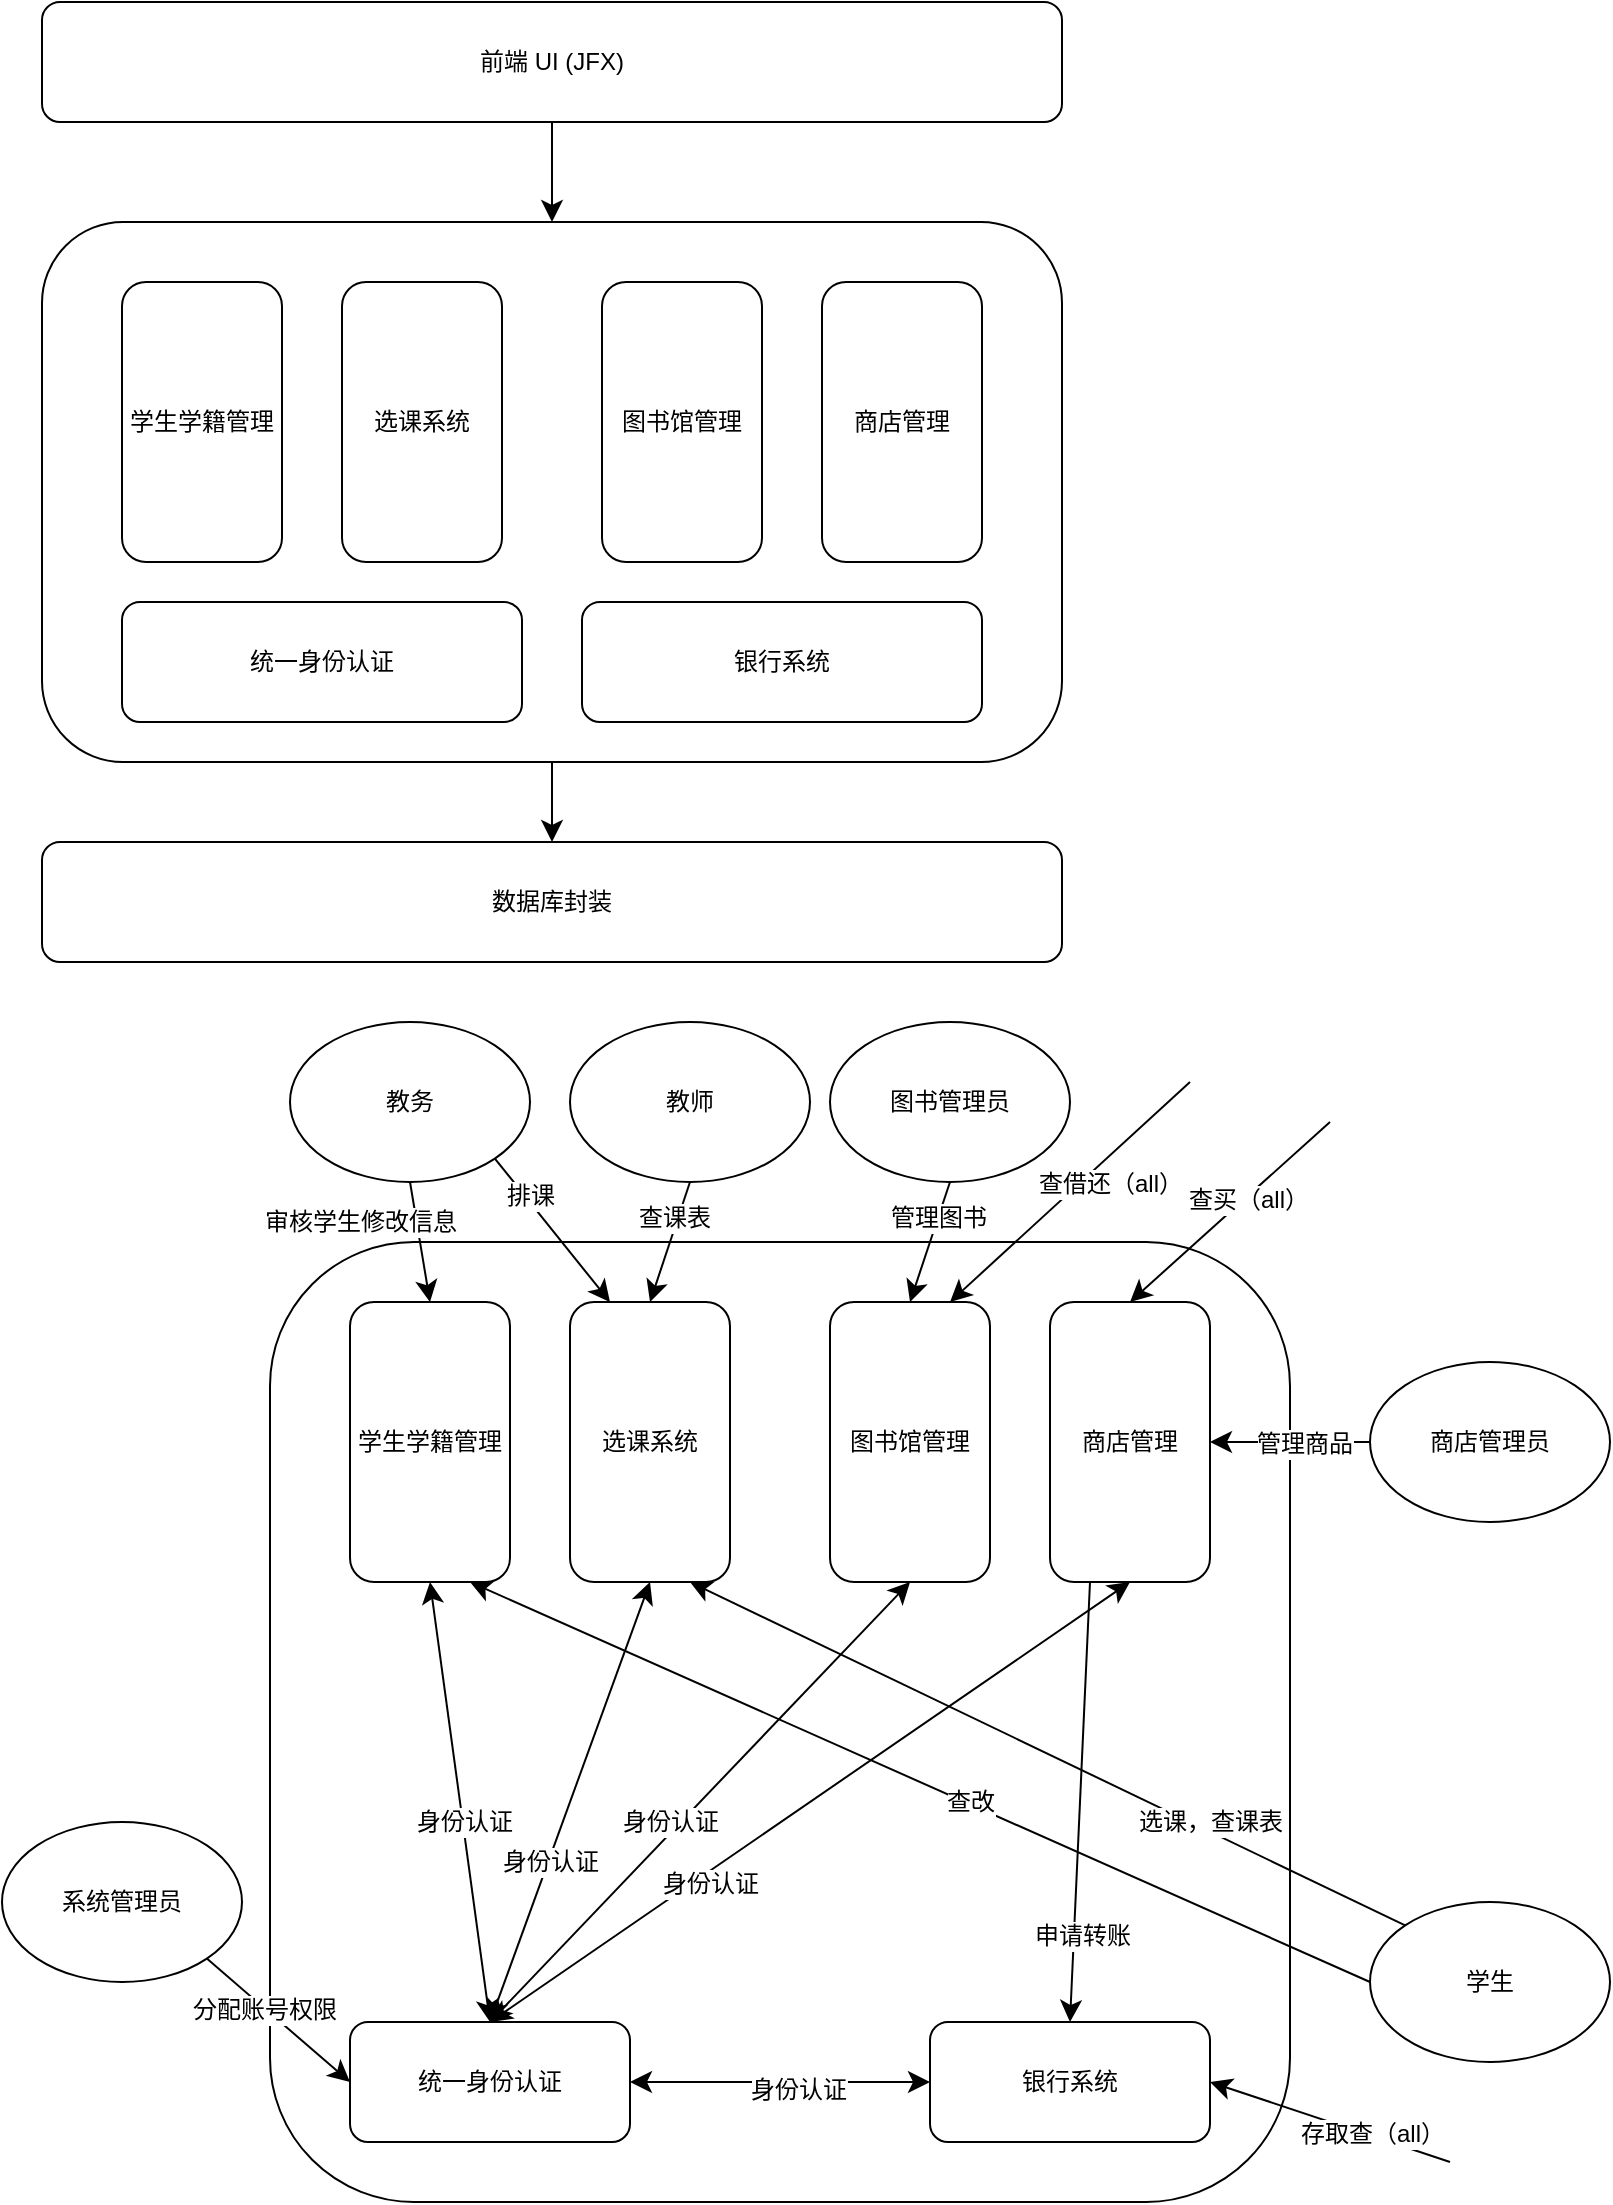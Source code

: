 <mxfile version="28.1.1">
  <diagram name="第 1 页" id="JiUpI6hv0vBJvtDWEYGz">
    <mxGraphModel dx="869" dy="1060" grid="1" gridSize="10" guides="1" tooltips="1" connect="1" arrows="1" fold="1" page="1" pageScale="1" pageWidth="827" pageHeight="1169" math="0" shadow="0">
      <root>
        <mxCell id="0" />
        <mxCell id="1" parent="0" />
        <mxCell id="Blr8LIOK72sx-GVthxVn-6" style="edgeStyle=none;curved=1;rounded=0;orthogonalLoop=1;jettySize=auto;html=1;exitX=0.5;exitY=1;exitDx=0;exitDy=0;entryX=0.5;entryY=0;entryDx=0;entryDy=0;fontSize=12;startSize=8;endSize=8;" edge="1" parent="1" source="Blr8LIOK72sx-GVthxVn-1" target="Blr8LIOK72sx-GVthxVn-5">
          <mxGeometry relative="1" as="geometry" />
        </mxCell>
        <mxCell id="Blr8LIOK72sx-GVthxVn-1" value="前端 UI (&lt;span style=&quot;background-color: transparent; color: light-dark(rgb(0, 0, 0), rgb(255, 255, 255));&quot;&gt;JFX)&lt;/span&gt;" style="rounded=1;whiteSpace=wrap;html=1;" vertex="1" parent="1">
          <mxGeometry x="30" y="10" width="510" height="60" as="geometry" />
        </mxCell>
        <mxCell id="Blr8LIOK72sx-GVthxVn-14" style="edgeStyle=none;curved=1;rounded=0;orthogonalLoop=1;jettySize=auto;html=1;exitX=0.5;exitY=1;exitDx=0;exitDy=0;entryX=0.5;entryY=0;entryDx=0;entryDy=0;fontSize=12;startSize=8;endSize=8;" edge="1" parent="1" source="Blr8LIOK72sx-GVthxVn-5" target="Blr8LIOK72sx-GVthxVn-13">
          <mxGeometry relative="1" as="geometry" />
        </mxCell>
        <mxCell id="Blr8LIOK72sx-GVthxVn-5" value="" style="rounded=1;whiteSpace=wrap;html=1;" vertex="1" parent="1">
          <mxGeometry x="30" y="120" width="510" height="270" as="geometry" />
        </mxCell>
        <mxCell id="Blr8LIOK72sx-GVthxVn-7" value="统一身份认证" style="rounded=1;whiteSpace=wrap;html=1;" vertex="1" parent="1">
          <mxGeometry x="70" y="310" width="200" height="60" as="geometry" />
        </mxCell>
        <mxCell id="Blr8LIOK72sx-GVthxVn-8" value="银行系统" style="rounded=1;whiteSpace=wrap;html=1;" vertex="1" parent="1">
          <mxGeometry x="300" y="310" width="200" height="60" as="geometry" />
        </mxCell>
        <mxCell id="Blr8LIOK72sx-GVthxVn-9" value="学生学籍管理" style="rounded=1;whiteSpace=wrap;html=1;" vertex="1" parent="1">
          <mxGeometry x="70" y="150" width="80" height="140" as="geometry" />
        </mxCell>
        <mxCell id="Blr8LIOK72sx-GVthxVn-10" value="商店管理" style="rounded=1;whiteSpace=wrap;html=1;" vertex="1" parent="1">
          <mxGeometry x="420" y="150" width="80" height="140" as="geometry" />
        </mxCell>
        <mxCell id="Blr8LIOK72sx-GVthxVn-11" value="图书馆管理&lt;span style=&quot;color: rgba(0, 0, 0, 0); font-family: monospace; font-size: 0px; text-align: start; text-wrap-mode: nowrap;&quot;&gt;%3CmxGraphModel%3E%3Croot%3E%3CmxCell%20id%3D%220%22%2F%3E%3CmxCell%20id%3D%221%22%20parent%3D%220%22%2F%3E%3CmxCell%20id%3D%222%22%20value%3D%22%E5%95%86%E5%BA%97%E7%AE%A1%E7%90%86%22%20style%3D%22rounded%3D1%3BwhiteSpace%3Dwrap%3Bhtml%3D1%3B%22%20vertex%3D%221%22%20parent%3D%221%22%3E%3CmxGeometry%20x%3D%22520%22%20y%3D%22340%22%20width%3D%2280%22%20height%3D%22100%22%20as%3D%22geometry%22%2F%3E%3C%2FmxCell%3E%3C%2Froot%3E%3C%2FmxGraphModel%3E&lt;/span&gt;" style="rounded=1;whiteSpace=wrap;html=1;" vertex="1" parent="1">
          <mxGeometry x="310" y="150" width="80" height="140" as="geometry" />
        </mxCell>
        <mxCell id="Blr8LIOK72sx-GVthxVn-12" value="选课系统" style="rounded=1;whiteSpace=wrap;html=1;" vertex="1" parent="1">
          <mxGeometry x="180" y="150" width="80" height="140" as="geometry" />
        </mxCell>
        <mxCell id="Blr8LIOK72sx-GVthxVn-13" value="数据库封装" style="rounded=1;whiteSpace=wrap;html=1;" vertex="1" parent="1">
          <mxGeometry x="30" y="430" width="510" height="60" as="geometry" />
        </mxCell>
        <mxCell id="Blr8LIOK72sx-GVthxVn-16" value="" style="rounded=1;whiteSpace=wrap;html=1;" vertex="1" parent="1">
          <mxGeometry x="144" y="630" width="510" height="480" as="geometry" />
        </mxCell>
        <mxCell id="Blr8LIOK72sx-GVthxVn-17" value="统一身份认证" style="rounded=1;whiteSpace=wrap;html=1;" vertex="1" parent="1">
          <mxGeometry x="184" y="1020" width="140" height="60" as="geometry" />
        </mxCell>
        <mxCell id="Blr8LIOK72sx-GVthxVn-18" value="银行系统" style="rounded=1;whiteSpace=wrap;html=1;" vertex="1" parent="1">
          <mxGeometry x="474" y="1020" width="140" height="60" as="geometry" />
        </mxCell>
        <mxCell id="Blr8LIOK72sx-GVthxVn-19" value="学生学籍管理" style="rounded=1;whiteSpace=wrap;html=1;" vertex="1" parent="1">
          <mxGeometry x="184" y="660" width="80" height="140" as="geometry" />
        </mxCell>
        <mxCell id="Blr8LIOK72sx-GVthxVn-52" style="edgeStyle=none;curved=1;rounded=0;orthogonalLoop=1;jettySize=auto;html=1;entryX=0.5;entryY=0;entryDx=0;entryDy=0;fontSize=12;startSize=8;endSize=8;exitX=0.25;exitY=1;exitDx=0;exitDy=0;" edge="1" parent="1" source="Blr8LIOK72sx-GVthxVn-20" target="Blr8LIOK72sx-GVthxVn-18">
          <mxGeometry relative="1" as="geometry" />
        </mxCell>
        <mxCell id="Blr8LIOK72sx-GVthxVn-53" value="申请转账" style="edgeLabel;html=1;align=center;verticalAlign=middle;resizable=0;points=[];fontSize=12;" vertex="1" connectable="0" parent="Blr8LIOK72sx-GVthxVn-52">
          <mxGeometry x="0.595" y="4" relative="1" as="geometry">
            <mxPoint y="1" as="offset" />
          </mxGeometry>
        </mxCell>
        <mxCell id="Blr8LIOK72sx-GVthxVn-20" value="商店管理" style="rounded=1;whiteSpace=wrap;html=1;" vertex="1" parent="1">
          <mxGeometry x="534" y="660" width="80" height="140" as="geometry" />
        </mxCell>
        <mxCell id="Blr8LIOK72sx-GVthxVn-21" value="图书馆管理&lt;span style=&quot;color: rgba(0, 0, 0, 0); font-family: monospace; font-size: 0px; text-align: start; text-wrap-mode: nowrap;&quot;&gt;%3CmxGraphModel%3E%3Croot%3E%3CmxCell%20id%3D%220%22%2F%3E%3CmxCell%20id%3D%221%22%20parent%3D%220%22%2F%3E%3CmxCell%20id%3D%222%22%20value%3D%22%E5%95%86%E5%BA%97%E7%AE%A1%E7%90%86%22%20style%3D%22rounded%3D1%3BwhiteSpace%3Dwrap%3Bhtml%3D1%3B%22%20vertex%3D%221%22%20parent%3D%221%22%3E%3CmxGeometry%20x%3D%22520%22%20y%3D%22340%22%20width%3D%2280%22%20height%3D%22100%22%20as%3D%22geometry%22%2F%3E%3C%2FmxCell%3E%3C%2Froot%3E%3C%2FmxGraphModel%3E&lt;/span&gt;" style="rounded=1;whiteSpace=wrap;html=1;" vertex="1" parent="1">
          <mxGeometry x="424" y="660" width="80" height="140" as="geometry" />
        </mxCell>
        <mxCell id="Blr8LIOK72sx-GVthxVn-22" value="选课系统" style="rounded=1;whiteSpace=wrap;html=1;" vertex="1" parent="1">
          <mxGeometry x="294" y="660" width="80" height="140" as="geometry" />
        </mxCell>
        <mxCell id="Blr8LIOK72sx-GVthxVn-25" value="" style="endArrow=classic;startArrow=classic;html=1;rounded=0;fontSize=12;startSize=8;endSize=8;curved=1;entryX=0.5;entryY=1;entryDx=0;entryDy=0;exitX=0.5;exitY=0;exitDx=0;exitDy=0;" edge="1" parent="1" source="Blr8LIOK72sx-GVthxVn-17" target="Blr8LIOK72sx-GVthxVn-19">
          <mxGeometry width="50" height="50" relative="1" as="geometry">
            <mxPoint x="344" y="720" as="sourcePoint" />
            <mxPoint x="394" y="670" as="targetPoint" />
          </mxGeometry>
        </mxCell>
        <mxCell id="Blr8LIOK72sx-GVthxVn-26" value="身份认证" style="edgeLabel;html=1;align=center;verticalAlign=middle;resizable=0;points=[];fontSize=12;" vertex="1" connectable="0" parent="Blr8LIOK72sx-GVthxVn-25">
          <mxGeometry x="0.111" y="-3" relative="1" as="geometry">
            <mxPoint y="23" as="offset" />
          </mxGeometry>
        </mxCell>
        <mxCell id="Blr8LIOK72sx-GVthxVn-27" value="" style="endArrow=classic;startArrow=classic;html=1;rounded=0;fontSize=12;startSize=8;endSize=8;curved=1;entryX=0.5;entryY=1;entryDx=0;entryDy=0;exitX=0.5;exitY=0;exitDx=0;exitDy=0;" edge="1" parent="1" source="Blr8LIOK72sx-GVthxVn-17" target="Blr8LIOK72sx-GVthxVn-22">
          <mxGeometry width="50" height="50" relative="1" as="geometry">
            <mxPoint x="324" y="1190" as="sourcePoint" />
            <mxPoint x="314" y="910" as="targetPoint" />
          </mxGeometry>
        </mxCell>
        <mxCell id="Blr8LIOK72sx-GVthxVn-28" value="身份认证" style="edgeLabel;html=1;align=center;verticalAlign=middle;resizable=0;points=[];fontSize=12;" vertex="1" connectable="0" parent="Blr8LIOK72sx-GVthxVn-27">
          <mxGeometry x="0.111" y="-3" relative="1" as="geometry">
            <mxPoint x="-17" y="41" as="offset" />
          </mxGeometry>
        </mxCell>
        <mxCell id="Blr8LIOK72sx-GVthxVn-29" value="" style="endArrow=classic;startArrow=classic;html=1;rounded=0;fontSize=12;startSize=8;endSize=8;curved=1;entryX=0.5;entryY=1;entryDx=0;entryDy=0;exitX=0.5;exitY=0;exitDx=0;exitDy=0;" edge="1" parent="1" source="Blr8LIOK72sx-GVthxVn-17" target="Blr8LIOK72sx-GVthxVn-21">
          <mxGeometry width="50" height="50" relative="1" as="geometry">
            <mxPoint x="464" y="1070" as="sourcePoint" />
            <mxPoint x="454" y="790" as="targetPoint" />
          </mxGeometry>
        </mxCell>
        <mxCell id="Blr8LIOK72sx-GVthxVn-30" value="身份认证" style="edgeLabel;html=1;align=center;verticalAlign=middle;resizable=0;points=[];fontSize=12;" vertex="1" connectable="0" parent="Blr8LIOK72sx-GVthxVn-29">
          <mxGeometry x="0.111" y="-3" relative="1" as="geometry">
            <mxPoint x="-29" y="20" as="offset" />
          </mxGeometry>
        </mxCell>
        <mxCell id="Blr8LIOK72sx-GVthxVn-31" value="" style="endArrow=classic;startArrow=classic;html=1;rounded=0;fontSize=12;startSize=8;endSize=8;curved=1;entryX=0.5;entryY=1;entryDx=0;entryDy=0;exitX=0.5;exitY=0;exitDx=0;exitDy=0;" edge="1" parent="1" source="Blr8LIOK72sx-GVthxVn-17" target="Blr8LIOK72sx-GVthxVn-20">
          <mxGeometry width="50" height="50" relative="1" as="geometry">
            <mxPoint x="534" y="1140" as="sourcePoint" />
            <mxPoint x="524" y="860" as="targetPoint" />
          </mxGeometry>
        </mxCell>
        <mxCell id="Blr8LIOK72sx-GVthxVn-32" value="身份认证" style="edgeLabel;html=1;align=center;verticalAlign=middle;resizable=0;points=[];fontSize=12;" vertex="1" connectable="0" parent="Blr8LIOK72sx-GVthxVn-31">
          <mxGeometry x="0.111" y="-3" relative="1" as="geometry">
            <mxPoint x="-70" y="50" as="offset" />
          </mxGeometry>
        </mxCell>
        <mxCell id="Blr8LIOK72sx-GVthxVn-33" value="" style="endArrow=classic;startArrow=classic;html=1;rounded=0;fontSize=12;startSize=8;endSize=8;curved=1;entryX=0;entryY=0.5;entryDx=0;entryDy=0;exitX=1;exitY=0.5;exitDx=0;exitDy=0;" edge="1" parent="1" source="Blr8LIOK72sx-GVthxVn-17" target="Blr8LIOK72sx-GVthxVn-18">
          <mxGeometry width="50" height="50" relative="1" as="geometry">
            <mxPoint x="424" y="1190" as="sourcePoint" />
            <mxPoint x="714" y="910" as="targetPoint" />
          </mxGeometry>
        </mxCell>
        <mxCell id="Blr8LIOK72sx-GVthxVn-34" value="身份认证" style="edgeLabel;html=1;align=center;verticalAlign=middle;resizable=0;points=[];fontSize=12;" vertex="1" connectable="0" parent="Blr8LIOK72sx-GVthxVn-33">
          <mxGeometry x="0.111" y="-3" relative="1" as="geometry">
            <mxPoint y="1" as="offset" />
          </mxGeometry>
        </mxCell>
        <mxCell id="Blr8LIOK72sx-GVthxVn-36" style="edgeStyle=none;curved=1;rounded=0;orthogonalLoop=1;jettySize=auto;html=1;entryX=1;entryY=0.5;entryDx=0;entryDy=0;fontSize=12;startSize=8;endSize=8;" edge="1" parent="1" target="Blr8LIOK72sx-GVthxVn-18">
          <mxGeometry relative="1" as="geometry">
            <mxPoint x="734" y="1090" as="sourcePoint" />
          </mxGeometry>
        </mxCell>
        <mxCell id="Blr8LIOK72sx-GVthxVn-40" value="存取查（all）" style="edgeLabel;html=1;align=center;verticalAlign=middle;resizable=0;points=[];fontSize=12;" vertex="1" connectable="0" parent="Blr8LIOK72sx-GVthxVn-36">
          <mxGeometry x="-0.021" y="-1" relative="1" as="geometry">
            <mxPoint x="19" y="6" as="offset" />
          </mxGeometry>
        </mxCell>
        <mxCell id="Blr8LIOK72sx-GVthxVn-44" style="edgeStyle=none;curved=1;rounded=0;orthogonalLoop=1;jettySize=auto;html=1;exitX=0;exitY=0.5;exitDx=0;exitDy=0;entryX=0.75;entryY=1;entryDx=0;entryDy=0;fontSize=12;startSize=8;endSize=8;" edge="1" parent="1" source="Blr8LIOK72sx-GVthxVn-35" target="Blr8LIOK72sx-GVthxVn-19">
          <mxGeometry relative="1" as="geometry" />
        </mxCell>
        <mxCell id="Blr8LIOK72sx-GVthxVn-45" value="查改" style="edgeLabel;html=1;align=center;verticalAlign=middle;resizable=0;points=[];fontSize=12;" vertex="1" connectable="0" parent="Blr8LIOK72sx-GVthxVn-44">
          <mxGeometry x="-0.295" y="4" relative="1" as="geometry">
            <mxPoint x="-40" y="-23" as="offset" />
          </mxGeometry>
        </mxCell>
        <mxCell id="Blr8LIOK72sx-GVthxVn-46" style="edgeStyle=none;curved=1;rounded=0;orthogonalLoop=1;jettySize=auto;html=1;exitX=0;exitY=0;exitDx=0;exitDy=0;entryX=0.75;entryY=1;entryDx=0;entryDy=0;fontSize=12;startSize=8;endSize=8;" edge="1" parent="1" source="Blr8LIOK72sx-GVthxVn-35" target="Blr8LIOK72sx-GVthxVn-22">
          <mxGeometry relative="1" as="geometry" />
        </mxCell>
        <mxCell id="Blr8LIOK72sx-GVthxVn-47" value="选课，查课表" style="edgeLabel;html=1;align=center;verticalAlign=middle;resizable=0;points=[];fontSize=12;" vertex="1" connectable="0" parent="Blr8LIOK72sx-GVthxVn-46">
          <mxGeometry x="-0.317" y="-1" relative="1" as="geometry">
            <mxPoint x="24" y="8" as="offset" />
          </mxGeometry>
        </mxCell>
        <mxCell id="Blr8LIOK72sx-GVthxVn-50" style="edgeStyle=none;curved=1;rounded=0;orthogonalLoop=1;jettySize=auto;html=1;entryX=0.5;entryY=0;entryDx=0;entryDy=0;fontSize=12;startSize=8;endSize=8;" edge="1" parent="1" target="Blr8LIOK72sx-GVthxVn-20">
          <mxGeometry relative="1" as="geometry">
            <mxPoint x="674" y="570" as="sourcePoint" />
          </mxGeometry>
        </mxCell>
        <mxCell id="Blr8LIOK72sx-GVthxVn-51" value="查买（all）" style="edgeLabel;html=1;align=center;verticalAlign=middle;resizable=0;points=[];fontSize=12;" vertex="1" connectable="0" parent="Blr8LIOK72sx-GVthxVn-50">
          <mxGeometry x="-0.057" y="-4" relative="1" as="geometry">
            <mxPoint x="9" y="-1" as="offset" />
          </mxGeometry>
        </mxCell>
        <mxCell id="Blr8LIOK72sx-GVthxVn-35" value="学生" style="ellipse;whiteSpace=wrap;html=1;" vertex="1" parent="1">
          <mxGeometry x="694" y="960" width="120" height="80" as="geometry" />
        </mxCell>
        <mxCell id="Blr8LIOK72sx-GVthxVn-42" style="edgeStyle=none;curved=1;rounded=0;orthogonalLoop=1;jettySize=auto;html=1;exitX=0.5;exitY=1;exitDx=0;exitDy=0;entryX=0.5;entryY=0;entryDx=0;entryDy=0;fontSize=12;startSize=8;endSize=8;" edge="1" parent="1" source="Blr8LIOK72sx-GVthxVn-41" target="Blr8LIOK72sx-GVthxVn-19">
          <mxGeometry relative="1" as="geometry" />
        </mxCell>
        <mxCell id="Blr8LIOK72sx-GVthxVn-43" value="审核学生修改信息" style="edgeLabel;html=1;align=center;verticalAlign=middle;resizable=0;points=[];fontSize=12;" vertex="1" connectable="0" parent="Blr8LIOK72sx-GVthxVn-42">
          <mxGeometry x="-0.532" y="2" relative="1" as="geometry">
            <mxPoint x="-30" y="6" as="offset" />
          </mxGeometry>
        </mxCell>
        <mxCell id="Blr8LIOK72sx-GVthxVn-54" style="edgeStyle=none;curved=1;rounded=0;orthogonalLoop=1;jettySize=auto;html=1;exitX=1;exitY=1;exitDx=0;exitDy=0;entryX=0.25;entryY=0;entryDx=0;entryDy=0;fontSize=12;startSize=8;endSize=8;" edge="1" parent="1" source="Blr8LIOK72sx-GVthxVn-41" target="Blr8LIOK72sx-GVthxVn-22">
          <mxGeometry relative="1" as="geometry" />
        </mxCell>
        <mxCell id="Blr8LIOK72sx-GVthxVn-55" value="排课" style="edgeLabel;html=1;align=center;verticalAlign=middle;resizable=0;points=[];fontSize=12;" vertex="1" connectable="0" parent="Blr8LIOK72sx-GVthxVn-54">
          <mxGeometry x="-0.452" y="2" relative="1" as="geometry">
            <mxPoint as="offset" />
          </mxGeometry>
        </mxCell>
        <mxCell id="Blr8LIOK72sx-GVthxVn-41" value="教务" style="ellipse;whiteSpace=wrap;html=1;" vertex="1" parent="1">
          <mxGeometry x="154" y="520" width="120" height="80" as="geometry" />
        </mxCell>
        <mxCell id="Blr8LIOK72sx-GVthxVn-57" style="edgeStyle=none;curved=1;rounded=0;orthogonalLoop=1;jettySize=auto;html=1;exitX=0.5;exitY=1;exitDx=0;exitDy=0;entryX=0.5;entryY=0;entryDx=0;entryDy=0;fontSize=12;startSize=8;endSize=8;" edge="1" parent="1" source="Blr8LIOK72sx-GVthxVn-56" target="Blr8LIOK72sx-GVthxVn-22">
          <mxGeometry relative="1" as="geometry" />
        </mxCell>
        <mxCell id="Blr8LIOK72sx-GVthxVn-58" value="查课表" style="edgeLabel;html=1;align=center;verticalAlign=middle;resizable=0;points=[];fontSize=12;" vertex="1" connectable="0" parent="Blr8LIOK72sx-GVthxVn-57">
          <mxGeometry x="-0.398" y="-2" relative="1" as="geometry">
            <mxPoint as="offset" />
          </mxGeometry>
        </mxCell>
        <mxCell id="Blr8LIOK72sx-GVthxVn-59" style="edgeStyle=none;curved=1;rounded=0;orthogonalLoop=1;jettySize=auto;html=1;entryX=0.75;entryY=0;entryDx=0;entryDy=0;fontSize=12;startSize=8;endSize=8;" edge="1" parent="1" target="Blr8LIOK72sx-GVthxVn-21">
          <mxGeometry relative="1" as="geometry">
            <mxPoint x="604" y="550" as="sourcePoint" />
          </mxGeometry>
        </mxCell>
        <mxCell id="Blr8LIOK72sx-GVthxVn-60" value="查借还（all）" style="edgeLabel;html=1;align=center;verticalAlign=middle;resizable=0;points=[];fontSize=12;" vertex="1" connectable="0" parent="Blr8LIOK72sx-GVthxVn-59">
          <mxGeometry x="-0.472" y="1" relative="1" as="geometry">
            <mxPoint x="-9" y="21" as="offset" />
          </mxGeometry>
        </mxCell>
        <mxCell id="Blr8LIOK72sx-GVthxVn-56" value="教师" style="ellipse;whiteSpace=wrap;html=1;" vertex="1" parent="1">
          <mxGeometry x="294" y="520" width="120" height="80" as="geometry" />
        </mxCell>
        <mxCell id="Blr8LIOK72sx-GVthxVn-66" style="edgeStyle=none;curved=1;rounded=0;orthogonalLoop=1;jettySize=auto;html=1;exitX=0.5;exitY=1;exitDx=0;exitDy=0;entryX=0.5;entryY=0;entryDx=0;entryDy=0;fontSize=12;startSize=8;endSize=8;" edge="1" parent="1" source="Blr8LIOK72sx-GVthxVn-63" target="Blr8LIOK72sx-GVthxVn-21">
          <mxGeometry relative="1" as="geometry" />
        </mxCell>
        <mxCell id="Blr8LIOK72sx-GVthxVn-67" value="管理图书" style="edgeLabel;html=1;align=center;verticalAlign=middle;resizable=0;points=[];fontSize=12;" vertex="1" connectable="0" parent="Blr8LIOK72sx-GVthxVn-66">
          <mxGeometry x="-0.429" y="-1" relative="1" as="geometry">
            <mxPoint y="1" as="offset" />
          </mxGeometry>
        </mxCell>
        <mxCell id="Blr8LIOK72sx-GVthxVn-63" value="图书管理员" style="ellipse;whiteSpace=wrap;html=1;" vertex="1" parent="1">
          <mxGeometry x="424" y="520" width="120" height="80" as="geometry" />
        </mxCell>
        <mxCell id="Blr8LIOK72sx-GVthxVn-69" style="edgeStyle=none;curved=1;rounded=0;orthogonalLoop=1;jettySize=auto;html=1;exitX=0;exitY=0.5;exitDx=0;exitDy=0;entryX=1;entryY=0.5;entryDx=0;entryDy=0;fontSize=12;startSize=8;endSize=8;" edge="1" parent="1" source="Blr8LIOK72sx-GVthxVn-68" target="Blr8LIOK72sx-GVthxVn-20">
          <mxGeometry relative="1" as="geometry" />
        </mxCell>
        <mxCell id="Blr8LIOK72sx-GVthxVn-70" value="管理商品" style="edgeLabel;html=1;align=center;verticalAlign=middle;resizable=0;points=[];fontSize=12;" vertex="1" connectable="0" parent="Blr8LIOK72sx-GVthxVn-69">
          <mxGeometry x="0.258" y="1" relative="1" as="geometry">
            <mxPoint x="17" as="offset" />
          </mxGeometry>
        </mxCell>
        <mxCell id="Blr8LIOK72sx-GVthxVn-68" value="商店管理员" style="ellipse;whiteSpace=wrap;html=1;" vertex="1" parent="1">
          <mxGeometry x="694" y="690" width="120" height="80" as="geometry" />
        </mxCell>
        <mxCell id="Blr8LIOK72sx-GVthxVn-72" style="edgeStyle=none;curved=1;rounded=0;orthogonalLoop=1;jettySize=auto;html=1;exitX=1;exitY=1;exitDx=0;exitDy=0;entryX=0;entryY=0.5;entryDx=0;entryDy=0;fontSize=12;startSize=8;endSize=8;" edge="1" parent="1" source="Blr8LIOK72sx-GVthxVn-71" target="Blr8LIOK72sx-GVthxVn-17">
          <mxGeometry relative="1" as="geometry" />
        </mxCell>
        <mxCell id="Blr8LIOK72sx-GVthxVn-73" value="分配账号权限" style="edgeLabel;html=1;align=center;verticalAlign=middle;resizable=0;points=[];fontSize=12;" vertex="1" connectable="0" parent="Blr8LIOK72sx-GVthxVn-72">
          <mxGeometry x="0.102" y="-1" relative="1" as="geometry">
            <mxPoint x="-10" y="-9" as="offset" />
          </mxGeometry>
        </mxCell>
        <mxCell id="Blr8LIOK72sx-GVthxVn-71" value="系统管理员" style="ellipse;whiteSpace=wrap;html=1;" vertex="1" parent="1">
          <mxGeometry x="10" y="920" width="120" height="80" as="geometry" />
        </mxCell>
      </root>
    </mxGraphModel>
  </diagram>
</mxfile>
